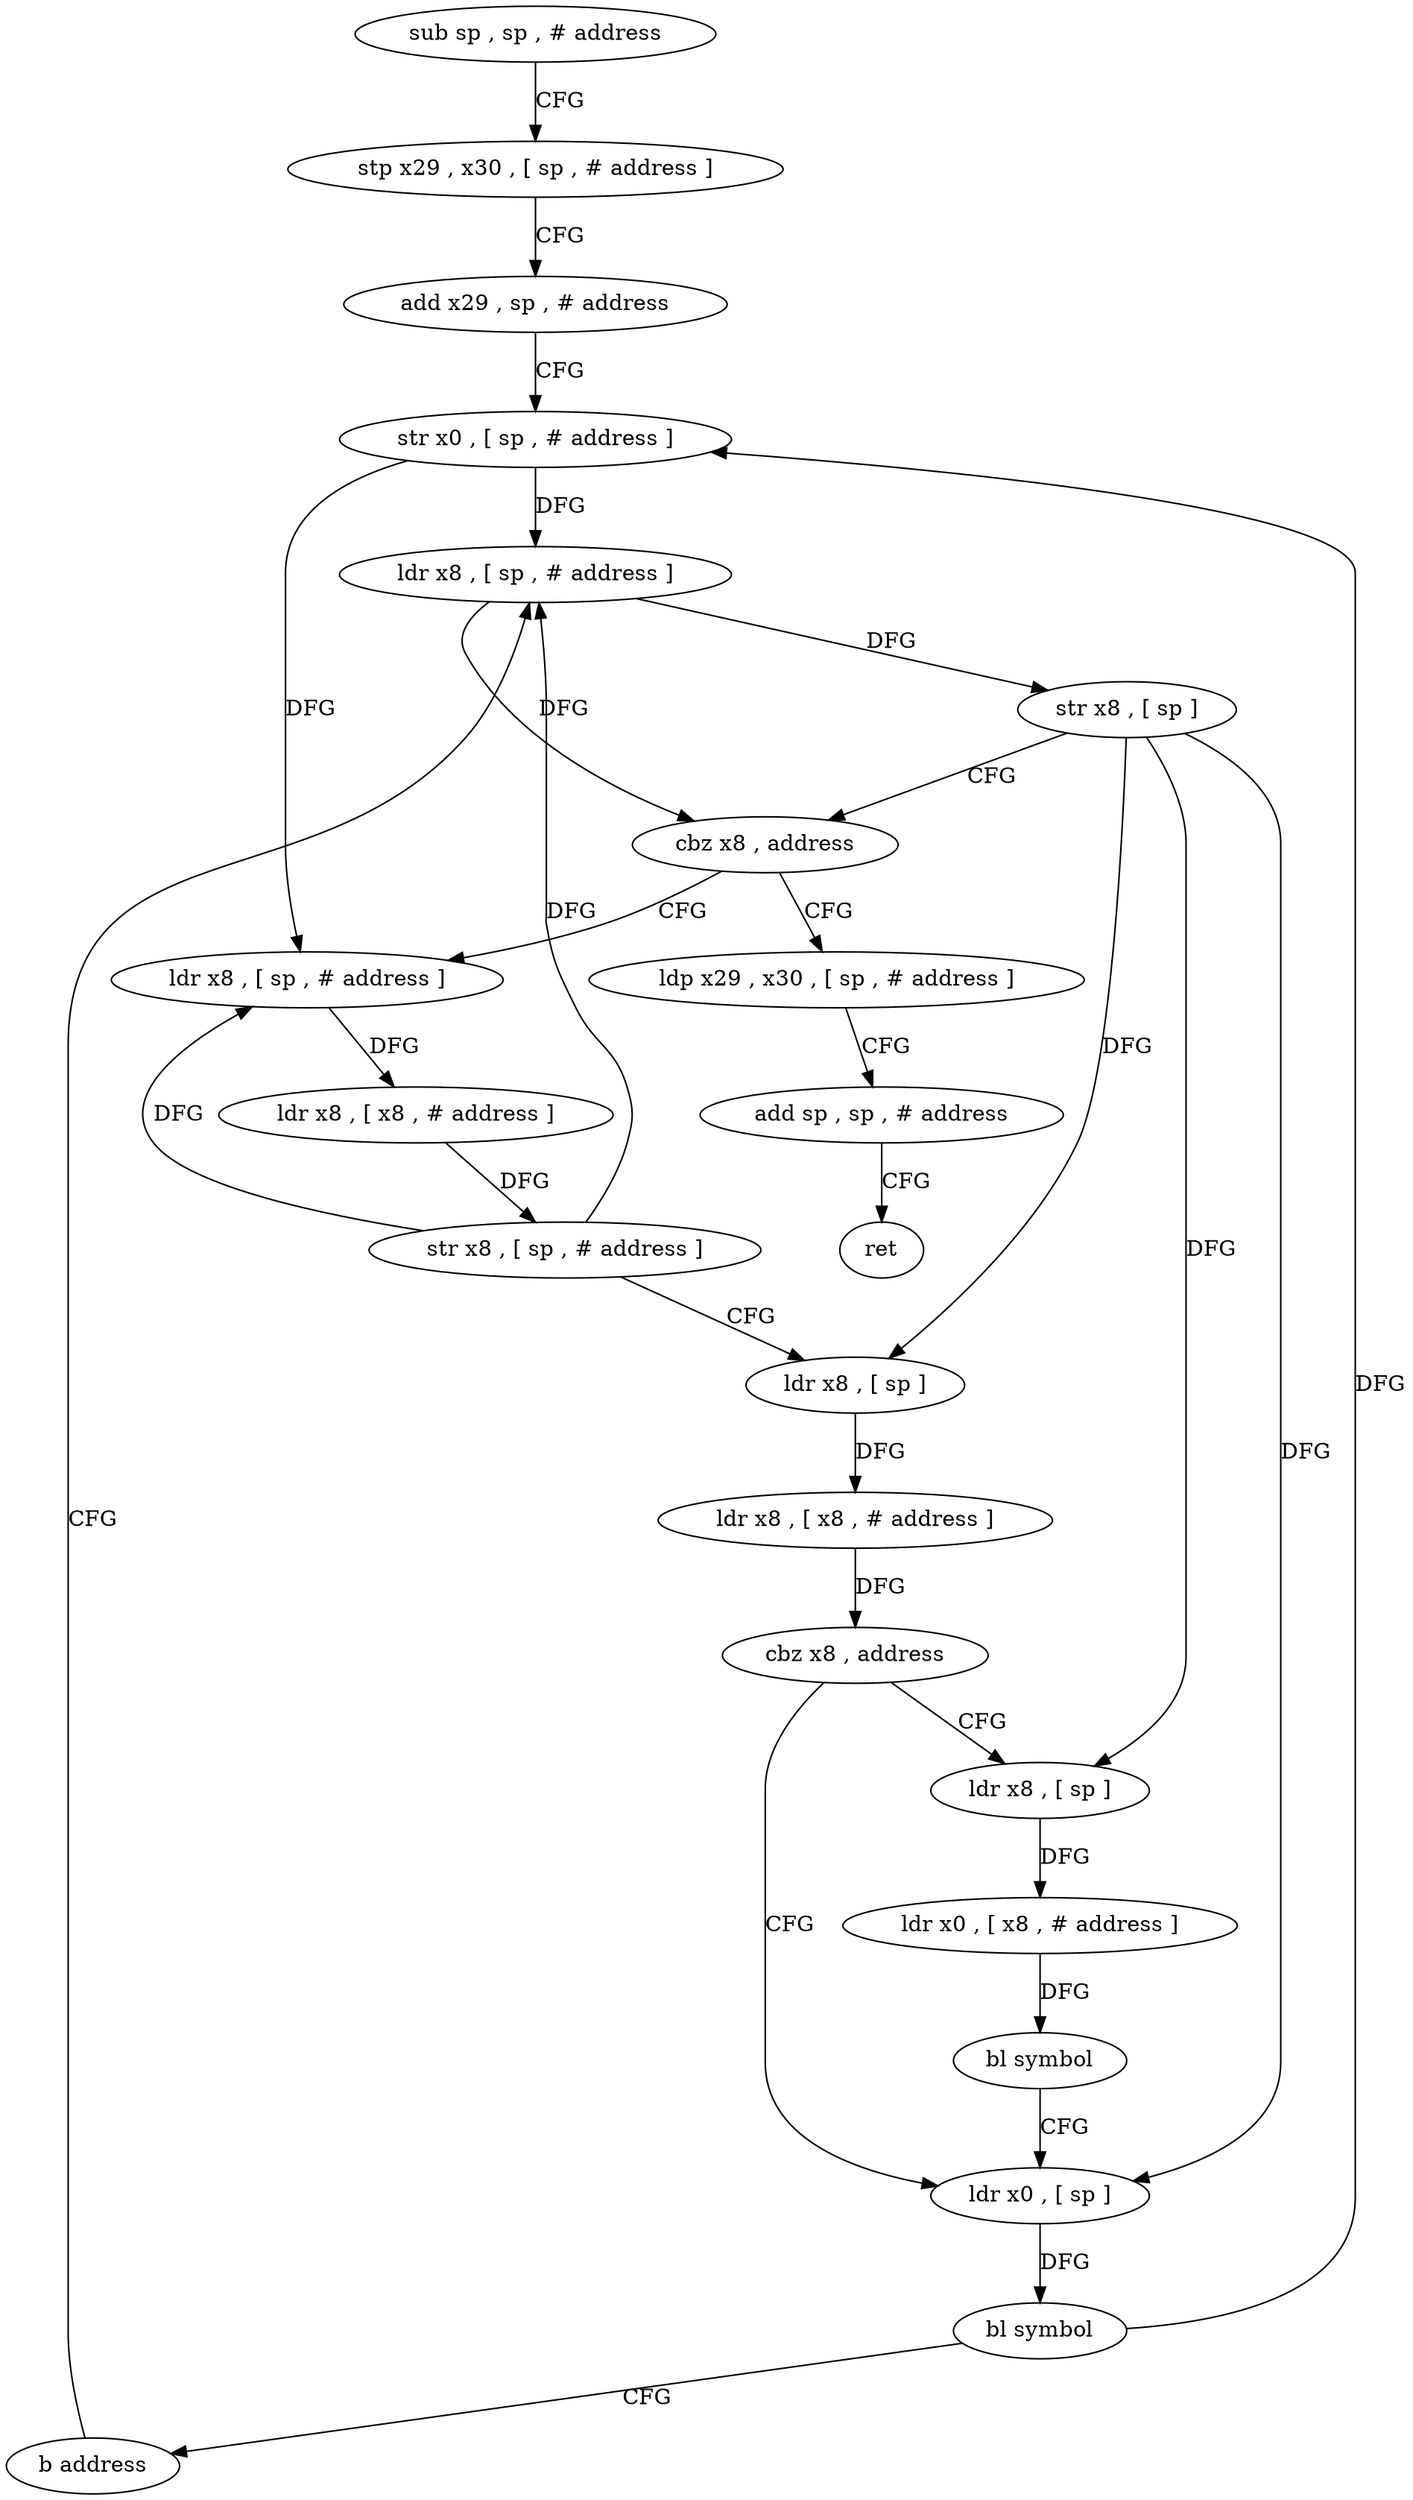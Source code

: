 digraph "func" {
"4214848" [label = "sub sp , sp , # address" ]
"4214852" [label = "stp x29 , x30 , [ sp , # address ]" ]
"4214856" [label = "add x29 , sp , # address" ]
"4214860" [label = "str x0 , [ sp , # address ]" ]
"4214864" [label = "ldr x8 , [ sp , # address ]" ]
"4214924" [label = "ldp x29 , x30 , [ sp , # address ]" ]
"4214928" [label = "add sp , sp , # address" ]
"4214932" [label = "ret" ]
"4214876" [label = "ldr x8 , [ sp , # address ]" ]
"4214880" [label = "ldr x8 , [ x8 , # address ]" ]
"4214884" [label = "str x8 , [ sp , # address ]" ]
"4214888" [label = "ldr x8 , [ sp ]" ]
"4214892" [label = "ldr x8 , [ x8 , # address ]" ]
"4214896" [label = "cbz x8 , address" ]
"4214912" [label = "ldr x0 , [ sp ]" ]
"4214900" [label = "ldr x8 , [ sp ]" ]
"4214916" [label = "bl symbol" ]
"4214920" [label = "b address" ]
"4214904" [label = "ldr x0 , [ x8 , # address ]" ]
"4214908" [label = "bl symbol" ]
"4214868" [label = "str x8 , [ sp ]" ]
"4214872" [label = "cbz x8 , address" ]
"4214848" -> "4214852" [ label = "CFG" ]
"4214852" -> "4214856" [ label = "CFG" ]
"4214856" -> "4214860" [ label = "CFG" ]
"4214860" -> "4214864" [ label = "DFG" ]
"4214860" -> "4214876" [ label = "DFG" ]
"4214864" -> "4214868" [ label = "DFG" ]
"4214864" -> "4214872" [ label = "DFG" ]
"4214924" -> "4214928" [ label = "CFG" ]
"4214928" -> "4214932" [ label = "CFG" ]
"4214876" -> "4214880" [ label = "DFG" ]
"4214880" -> "4214884" [ label = "DFG" ]
"4214884" -> "4214888" [ label = "CFG" ]
"4214884" -> "4214864" [ label = "DFG" ]
"4214884" -> "4214876" [ label = "DFG" ]
"4214888" -> "4214892" [ label = "DFG" ]
"4214892" -> "4214896" [ label = "DFG" ]
"4214896" -> "4214912" [ label = "CFG" ]
"4214896" -> "4214900" [ label = "CFG" ]
"4214912" -> "4214916" [ label = "DFG" ]
"4214900" -> "4214904" [ label = "DFG" ]
"4214916" -> "4214920" [ label = "CFG" ]
"4214916" -> "4214860" [ label = "DFG" ]
"4214920" -> "4214864" [ label = "CFG" ]
"4214904" -> "4214908" [ label = "DFG" ]
"4214908" -> "4214912" [ label = "CFG" ]
"4214868" -> "4214872" [ label = "CFG" ]
"4214868" -> "4214888" [ label = "DFG" ]
"4214868" -> "4214912" [ label = "DFG" ]
"4214868" -> "4214900" [ label = "DFG" ]
"4214872" -> "4214924" [ label = "CFG" ]
"4214872" -> "4214876" [ label = "CFG" ]
}
